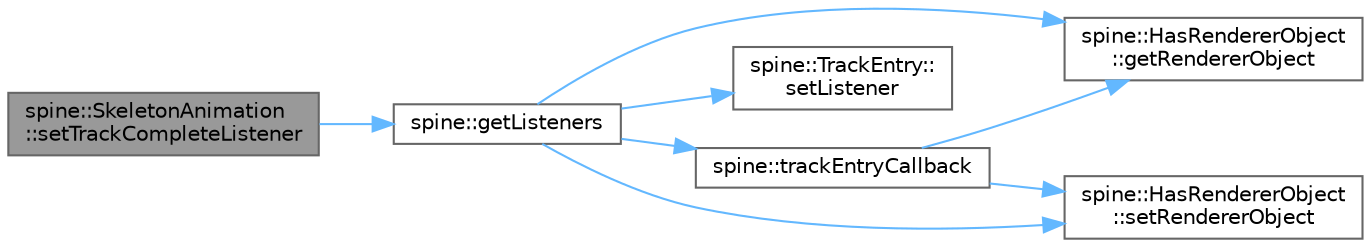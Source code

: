 digraph "spine::SkeletonAnimation::setTrackCompleteListener"
{
 // LATEX_PDF_SIZE
  bgcolor="transparent";
  edge [fontname=Helvetica,fontsize=10,labelfontname=Helvetica,labelfontsize=10];
  node [fontname=Helvetica,fontsize=10,shape=box,height=0.2,width=0.4];
  rankdir="LR";
  Node1 [id="Node000001",label="spine::SkeletonAnimation\l::setTrackCompleteListener",height=0.2,width=0.4,color="gray40", fillcolor="grey60", style="filled", fontcolor="black",tooltip=" "];
  Node1 -> Node2 [id="edge8_Node000001_Node000002",color="steelblue1",style="solid",tooltip=" "];
  Node2 [id="Node000002",label="spine::getListeners",height=0.2,width=0.4,color="grey40", fillcolor="white", style="filled",URL="$namespacespine.html#a842fc30136982292d722030cb583b55d",tooltip=" "];
  Node2 -> Node3 [id="edge9_Node000002_Node000003",color="steelblue1",style="solid",tooltip=" "];
  Node3 [id="Node000003",label="spine::HasRendererObject\l::getRendererObject",height=0.2,width=0.4,color="grey40", fillcolor="white", style="filled",URL="$classspine_1_1_has_renderer_object.html#a779598ff23025285fa8a554bff7fa136",tooltip=" "];
  Node2 -> Node4 [id="edge10_Node000002_Node000004",color="steelblue1",style="solid",tooltip=" "];
  Node4 [id="Node000004",label="spine::TrackEntry::\lsetListener",height=0.2,width=0.4,color="grey40", fillcolor="white", style="filled",URL="$classspine_1_1_track_entry.html#aee72a1ad6d88140ee31160470df9c18d",tooltip=" "];
  Node2 -> Node5 [id="edge11_Node000002_Node000005",color="steelblue1",style="solid",tooltip=" "];
  Node5 [id="Node000005",label="spine::HasRendererObject\l::setRendererObject",height=0.2,width=0.4,color="grey40", fillcolor="white", style="filled",URL="$classspine_1_1_has_renderer_object.html#a34b5f7a0bfd2c82308176005cb4ea987",tooltip=" "];
  Node2 -> Node6 [id="edge12_Node000002_Node000006",color="steelblue1",style="solid",tooltip=" "];
  Node6 [id="Node000006",label="spine::trackEntryCallback",height=0.2,width=0.4,color="grey40", fillcolor="white", style="filled",URL="$namespacespine.html#a7b0a7d487ad281f4c6797f16cf594dd2",tooltip=" "];
  Node6 -> Node3 [id="edge13_Node000006_Node000003",color="steelblue1",style="solid",tooltip=" "];
  Node6 -> Node5 [id="edge14_Node000006_Node000005",color="steelblue1",style="solid",tooltip=" "];
}

